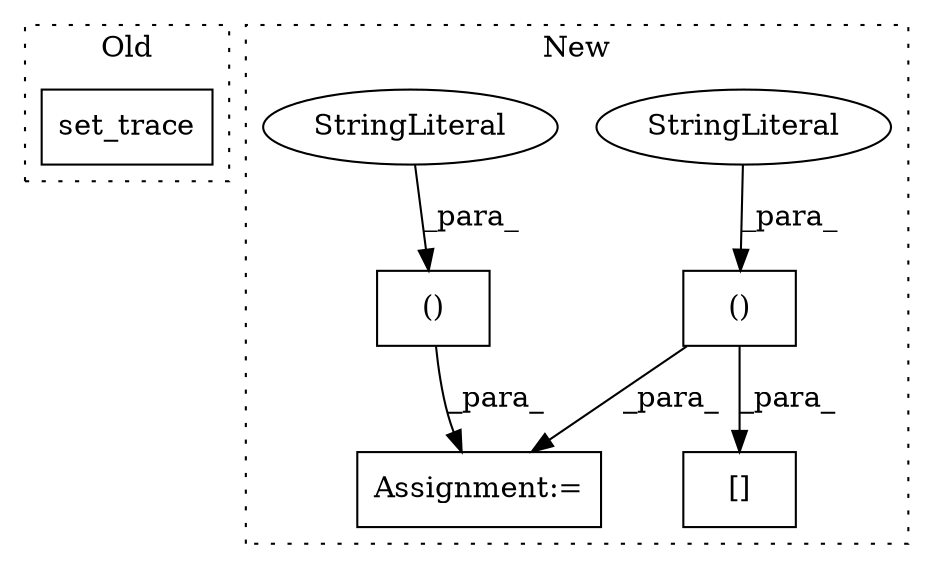 digraph G {
subgraph cluster0 {
1 [label="set_trace" a="32" s="1619" l="11" shape="box"];
label = "Old";
style="dotted";
}
subgraph cluster1 {
2 [label="()" a="106" s="1846" l="90" shape="box"];
3 [label="Assignment:=" a="7" s="1696" l="1" shape="box"];
4 [label="StringLiteral" a="45" s="1886" l="27" shape="ellipse"];
5 [label="[]" a="2" s="1831,1936" l="15,2" shape="box"];
6 [label="()" a="106" s="1736" l="92" shape="box"];
7 [label="StringLiteral" a="45" s="1736" l="28" shape="ellipse"];
label = "New";
style="dotted";
}
2 -> 3 [label="_para_"];
2 -> 5 [label="_para_"];
4 -> 2 [label="_para_"];
6 -> 3 [label="_para_"];
7 -> 6 [label="_para_"];
}